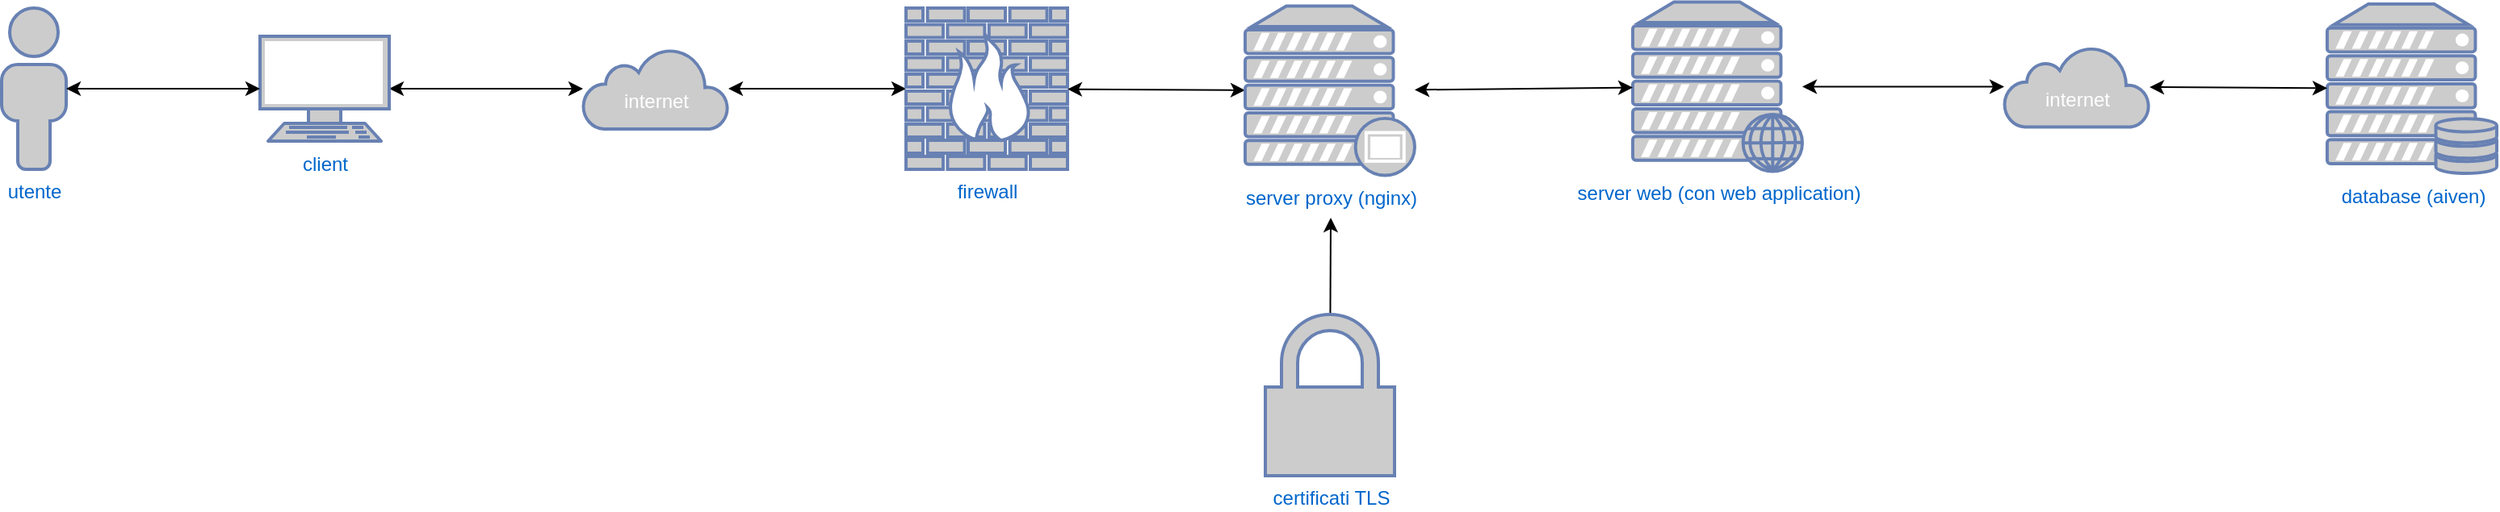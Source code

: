 <mxfile>
    <diagram id="P4C5t7eIu-EqSXJp0aFf" name="Pagina-1">
        <mxGraphModel dx="553" dy="316" grid="1" gridSize="10" guides="1" tooltips="1" connect="1" arrows="1" fold="1" page="1" pageScale="1" pageWidth="827" pageHeight="1169" math="0" shadow="0">
            <root>
                <mxCell id="0"/>
                <mxCell id="1" parent="0"/>
                <mxCell id="22" value="" style="endArrow=classic;html=1;rounded=1;strokeColor=default;align=center;verticalAlign=middle;fontFamily=Helvetica;fontSize=11;fontColor=default;labelBackgroundColor=default;" edge="1" parent="1" source="12">
                    <mxGeometry width="50" height="50" relative="1" as="geometry">
                        <mxPoint x="940" y="260" as="sourcePoint"/>
                        <mxPoint x="863" y="180" as="targetPoint"/>
                    </mxGeometry>
                </mxCell>
                <mxCell id="3" value="utente" style="fontColor=#0066CC;verticalAlign=top;verticalLabelPosition=bottom;labelPosition=center;align=center;html=1;outlineConnect=0;fillColor=#CCCCCC;strokeColor=#6881B3;gradientColor=none;gradientDirection=north;strokeWidth=2;shape=mxgraph.networks.user_male;" vertex="1" parent="1">
                    <mxGeometry x="40" y="50" width="40" height="100" as="geometry"/>
                </mxCell>
                <mxCell id="16" style="edgeStyle=none;shape=connector;rounded=1;html=1;strokeColor=default;align=center;verticalAlign=middle;fontFamily=Helvetica;fontSize=11;fontColor=default;labelBackgroundColor=default;startArrow=classic;endArrow=classic;" edge="1" parent="1" source="4" target="5">
                    <mxGeometry relative="1" as="geometry"/>
                </mxCell>
                <mxCell id="4" value="client" style="fontColor=#0066CC;verticalAlign=top;verticalLabelPosition=bottom;labelPosition=center;align=center;html=1;outlineConnect=0;fillColor=#CCCCCC;strokeColor=#6881B3;gradientColor=none;gradientDirection=north;strokeWidth=2;shape=mxgraph.networks.terminal;" vertex="1" parent="1">
                    <mxGeometry x="200" y="67.5" width="80" height="65" as="geometry"/>
                </mxCell>
                <mxCell id="17" style="edgeStyle=none;shape=connector;rounded=1;html=1;strokeColor=default;align=center;verticalAlign=middle;fontFamily=Helvetica;fontSize=11;fontColor=default;labelBackgroundColor=default;startArrow=classic;endArrow=classic;" edge="1" parent="1" source="5" target="8">
                    <mxGeometry relative="1" as="geometry"/>
                </mxCell>
                <mxCell id="5" value="&lt;div&gt;&lt;br&gt;&lt;/div&gt;internet" style="html=1;outlineConnect=0;fillColor=#CCCCCC;strokeColor=#6881B3;gradientColor=none;gradientDirection=north;strokeWidth=2;shape=mxgraph.networks.cloud;fontColor=#ffffff;" vertex="1" parent="1">
                    <mxGeometry x="400" y="75" width="90" height="50" as="geometry"/>
                </mxCell>
                <mxCell id="20" style="edgeStyle=none;shape=connector;rounded=1;html=1;strokeColor=default;align=center;verticalAlign=middle;fontFamily=Helvetica;fontSize=11;fontColor=default;labelBackgroundColor=default;startArrow=classic;endArrow=classic;" edge="1" parent="1" source="6" target="11">
                    <mxGeometry relative="1" as="geometry"/>
                </mxCell>
                <mxCell id="6" value="server web (con web application)" style="fontColor=#0066CC;verticalAlign=top;verticalLabelPosition=bottom;labelPosition=center;align=center;html=1;outlineConnect=0;fillColor=#CCCCCC;strokeColor=#6881B3;gradientColor=none;gradientDirection=north;strokeWidth=2;shape=mxgraph.networks.web_server;" vertex="1" parent="1">
                    <mxGeometry x="1050" y="46.25" width="105" height="105" as="geometry"/>
                </mxCell>
                <mxCell id="19" style="edgeStyle=none;shape=connector;rounded=1;html=1;strokeColor=default;align=center;verticalAlign=middle;fontFamily=Helvetica;fontSize=11;fontColor=default;labelBackgroundColor=default;startArrow=classic;endArrow=classic;" edge="1" parent="1" source="7" target="6">
                    <mxGeometry relative="1" as="geometry"/>
                </mxCell>
                <mxCell id="18" style="edgeStyle=none;shape=connector;rounded=1;html=1;strokeColor=default;align=center;verticalAlign=middle;fontFamily=Helvetica;fontSize=11;fontColor=default;labelBackgroundColor=default;startArrow=classic;endArrow=classic;" edge="1" parent="1" source="8" target="7">
                    <mxGeometry relative="1" as="geometry"/>
                </mxCell>
                <mxCell id="8" value="firewall" style="fontColor=#0066CC;verticalAlign=top;verticalLabelPosition=bottom;labelPosition=center;align=center;html=1;outlineConnect=0;fillColor=#CCCCCC;strokeColor=#6881B3;gradientColor=none;gradientDirection=north;strokeWidth=2;shape=mxgraph.networks.firewall;" vertex="1" parent="1">
                    <mxGeometry x="600" y="50" width="100" height="100" as="geometry"/>
                </mxCell>
                <mxCell id="10" value="database (aiven)" style="fontColor=#0066CC;verticalAlign=top;verticalLabelPosition=bottom;labelPosition=center;align=center;html=1;outlineConnect=0;fillColor=#CCCCCC;strokeColor=#6881B3;gradientColor=none;gradientDirection=north;strokeWidth=2;shape=mxgraph.networks.server_storage;" vertex="1" parent="1">
                    <mxGeometry x="1480" y="47.5" width="105" height="105" as="geometry"/>
                </mxCell>
                <mxCell id="21" style="edgeStyle=none;shape=connector;rounded=1;html=1;strokeColor=default;align=center;verticalAlign=middle;fontFamily=Helvetica;fontSize=11;fontColor=default;labelBackgroundColor=default;startArrow=classic;endArrow=classic;" edge="1" parent="1" source="11" target="10">
                    <mxGeometry relative="1" as="geometry"/>
                </mxCell>
                <mxCell id="11" value="&lt;div&gt;&lt;br&gt;&lt;/div&gt;internet" style="html=1;outlineConnect=0;fillColor=#CCCCCC;strokeColor=#6881B3;gradientColor=none;gradientDirection=north;strokeWidth=2;shape=mxgraph.networks.cloud;fontColor=#ffffff;" vertex="1" parent="1">
                    <mxGeometry x="1280" y="73.75" width="90" height="50" as="geometry"/>
                </mxCell>
                <mxCell id="12" value="certificati TLS" style="fontColor=#0066CC;verticalAlign=top;verticalLabelPosition=bottom;labelPosition=center;align=center;html=1;outlineConnect=0;fillColor=#CCCCCC;strokeColor=#6881B3;gradientColor=none;gradientDirection=north;strokeWidth=2;shape=mxgraph.networks.secured;" vertex="1" parent="1">
                    <mxGeometry x="822.5" y="240" width="80" height="100" as="geometry"/>
                </mxCell>
                <mxCell id="15" value="" style="endArrow=classic;startArrow=classic;html=1;" edge="1" parent="1" source="3" target="4">
                    <mxGeometry width="50" height="50" relative="1" as="geometry">
                        <mxPoint x="210" y="160" as="sourcePoint"/>
                        <mxPoint x="260" y="110" as="targetPoint"/>
                    </mxGeometry>
                </mxCell>
                <mxCell id="7" value="server proxy (nginx)" style="fontColor=#0066CC;verticalAlign=top;verticalLabelPosition=bottom;labelPosition=center;align=center;html=1;outlineConnect=0;fillColor=#CCCCCC;strokeColor=#6881B3;gradientColor=none;gradientDirection=north;strokeWidth=2;shape=mxgraph.networks.proxy_server;" vertex="1" parent="1">
                    <mxGeometry x="810" y="48.75" width="105" height="105" as="geometry"/>
                </mxCell>
            </root>
        </mxGraphModel>
    </diagram>
</mxfile>